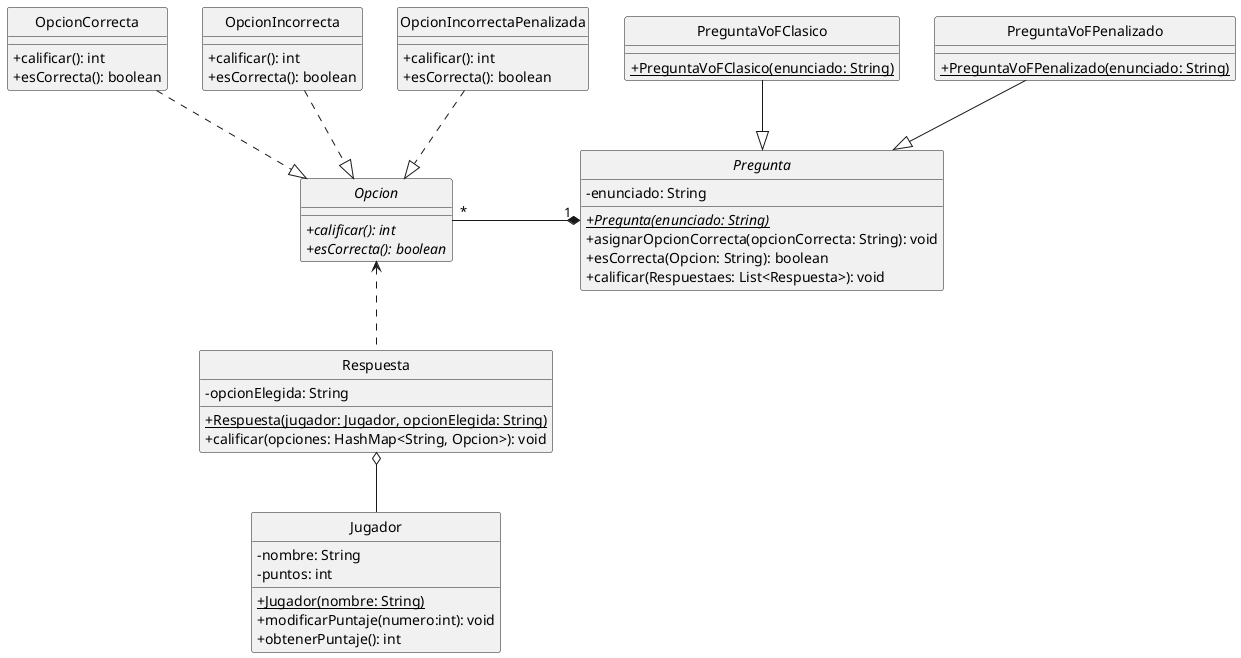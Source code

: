 @startuml
hide circle
skinparam classAttributeIconSize 0

'Clases
Interface Opcion{
    +{abstract}calificar(): int
    +{abstract}esCorrecta(): boolean
}

Class OpcionCorrecta{
    +calificar(): int
    +esCorrecta(): boolean
}

Class OpcionIncorrecta{
    +calificar(): int
    +esCorrecta(): boolean
}

Class OpcionIncorrectaPenalizada{
    +calificar(): int
    +esCorrecta(): boolean
}

Abstract Class Pregunta{
    -enunciado: String
    +{abstract}{static}Pregunta(enunciado: String)
    +asignarOpcionCorrecta(opcionCorrecta: String): void
    +esCorrecta(Opcion: String): boolean
    +calificar(Respuestaes: List<Respuesta>): void
}

Class PreguntaVoFClasico{
   +{static}PreguntaVoFClasico(enunciado: String)
}

Class PreguntaVoFPenalizado{
   +{static}PreguntaVoFPenalizado(enunciado: String)
}

Class Respuesta{
    -opcionElegida: String
    +{static}Respuesta(jugador: Jugador, opcionElegida: String)
    +calificar(opciones: HashMap<String, Opcion>): void
}

Class Jugador{
    -nombre: String
    -puntos: int
    +{Static}Jugador(nombre: String)
    +modificarPuntaje(numero:int): void
    +obtenerPuntaje(): int
}

'Relaciones
OpcionIncorrecta ..|> Opcion
OpcionIncorrectaPenalizada ..|> Opcion
OpcionCorrecta ..|> Opcion
PreguntaVoFPenalizado --|> Pregunta
PreguntaVoFClasico --|> Pregunta
Respuesta o-- Jugador
Pregunta "1" *-left- "*" Opcion
Respuesta .up.> Opcion

@enduml